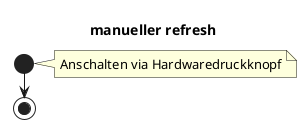 @startuml
title manueller refresh

start
note right
  Anschalten via Hardwaredruckknopf
end note

stop

@enduml
